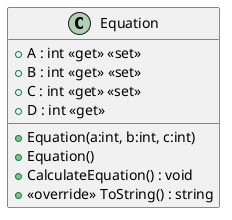 @startuml
class Equation {
    + Equation(a:int, b:int, c:int)
    + Equation()
    + A : int <<get>> <<set>>
    + B : int <<get>> <<set>>
    + C : int <<get>> <<set>>
    + D : int <<get>>
    + CalculateEquation() : void
    + <<override>> ToString() : string
}
@enduml
